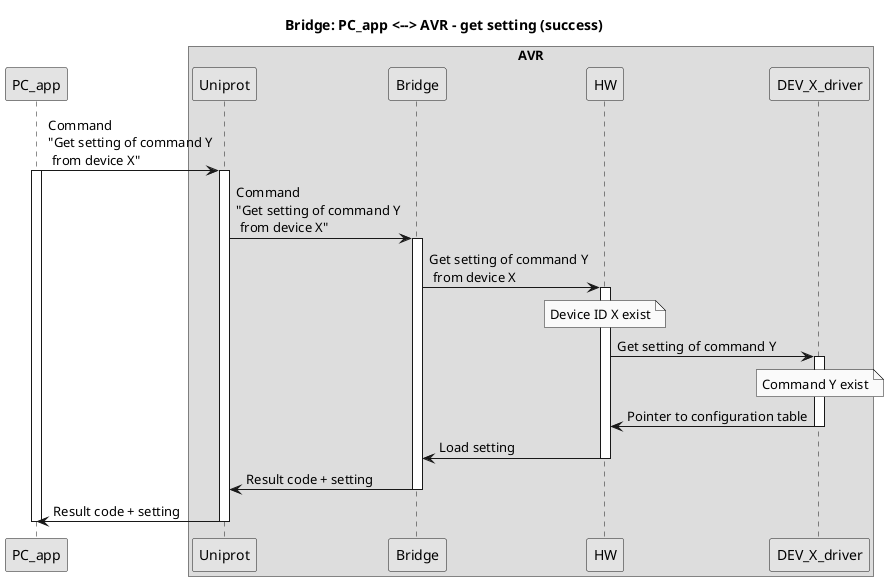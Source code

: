 @startuml

skinparam monochrome true

 title Bridge: PC_app <--> AVR - get setting (success)

participant PC_app 
box "AVR"
    participant Uniprot
    participant Bridge
    participant HW
    participant DEV_X_driver
end box




PC_app -> Uniprot: Command\n"Get setting of command Y\n from device X"
activate PC_app

activate Uniprot
Uniprot -> Bridge: Command\n"Get setting of command Y\n from device X"
activate Bridge

Bridge -> HW: Get setting of command Y\n from device X
activate HW
note over HW: Device ID X exist


HW -> DEV_X_driver: Get setting of command Y
activate DEV_X_driver
note over DEV_X_driver: Command Y exist
 

DEV_X_driver -> HW: Pointer to configuration table
deactivate DEV_X_driver

HW -> Bridge: Load setting
deactivate HW
Bridge -> Uniprot: Result code + setting
deactivate Bridge

Uniprot -> PC_app: Result code + setting
deactivate Uniprot

deactivate PC_app
@enduml